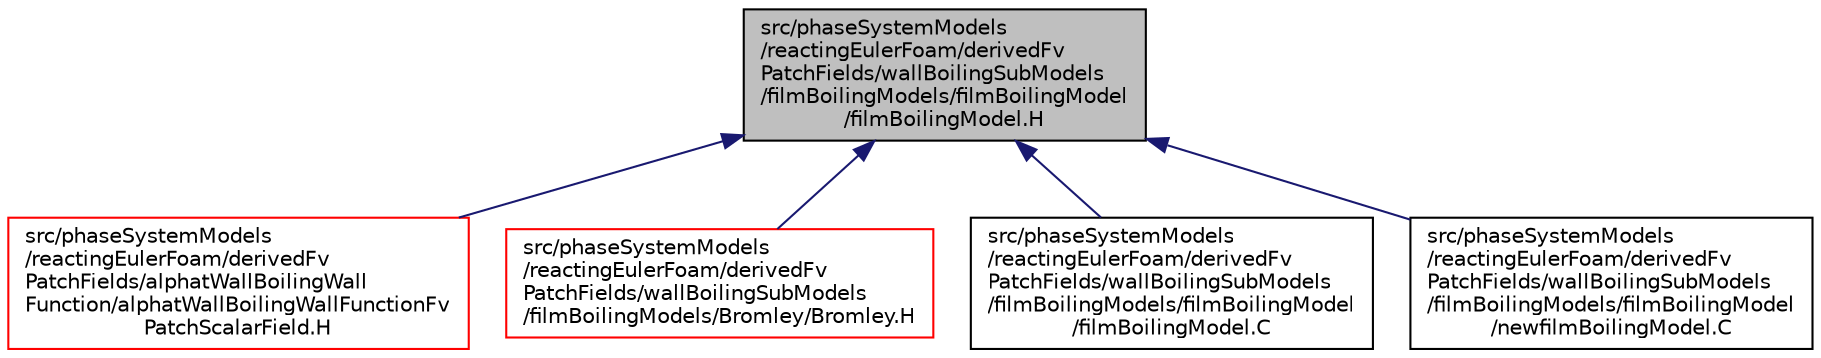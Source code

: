 digraph "src/phaseSystemModels/reactingEulerFoam/derivedFvPatchFields/wallBoilingSubModels/filmBoilingModels/filmBoilingModel/filmBoilingModel.H"
{
  bgcolor="transparent";
  edge [fontname="Helvetica",fontsize="10",labelfontname="Helvetica",labelfontsize="10"];
  node [fontname="Helvetica",fontsize="10",shape=record];
  Node1 [label="src/phaseSystemModels\l/reactingEulerFoam/derivedFv\lPatchFields/wallBoilingSubModels\l/filmBoilingModels/filmBoilingModel\l/filmBoilingModel.H",height=0.2,width=0.4,color="black", fillcolor="grey75", style="filled" fontcolor="black"];
  Node1 -> Node2 [dir="back",color="midnightblue",fontsize="10",style="solid",fontname="Helvetica"];
  Node2 [label="src/phaseSystemModels\l/reactingEulerFoam/derivedFv\lPatchFields/alphatWallBoilingWall\lFunction/alphatWallBoilingWallFunctionFv\lPatchScalarField.H",height=0.2,width=0.4,color="red",URL="$alphatWallBoilingWallFunctionFvPatchScalarField_8H.html"];
  Node1 -> Node3 [dir="back",color="midnightblue",fontsize="10",style="solid",fontname="Helvetica"];
  Node3 [label="src/phaseSystemModels\l/reactingEulerFoam/derivedFv\lPatchFields/wallBoilingSubModels\l/filmBoilingModels/Bromley/Bromley.H",height=0.2,width=0.4,color="red",URL="$Bromley_8H.html"];
  Node1 -> Node4 [dir="back",color="midnightblue",fontsize="10",style="solid",fontname="Helvetica"];
  Node4 [label="src/phaseSystemModels\l/reactingEulerFoam/derivedFv\lPatchFields/wallBoilingSubModels\l/filmBoilingModels/filmBoilingModel\l/filmBoilingModel.C",height=0.2,width=0.4,color="black",URL="$filmBoilingModel_8C.html"];
  Node1 -> Node5 [dir="back",color="midnightblue",fontsize="10",style="solid",fontname="Helvetica"];
  Node5 [label="src/phaseSystemModels\l/reactingEulerFoam/derivedFv\lPatchFields/wallBoilingSubModels\l/filmBoilingModels/filmBoilingModel\l/newfilmBoilingModel.C",height=0.2,width=0.4,color="black",URL="$newfilmBoilingModel_8C.html"];
}
